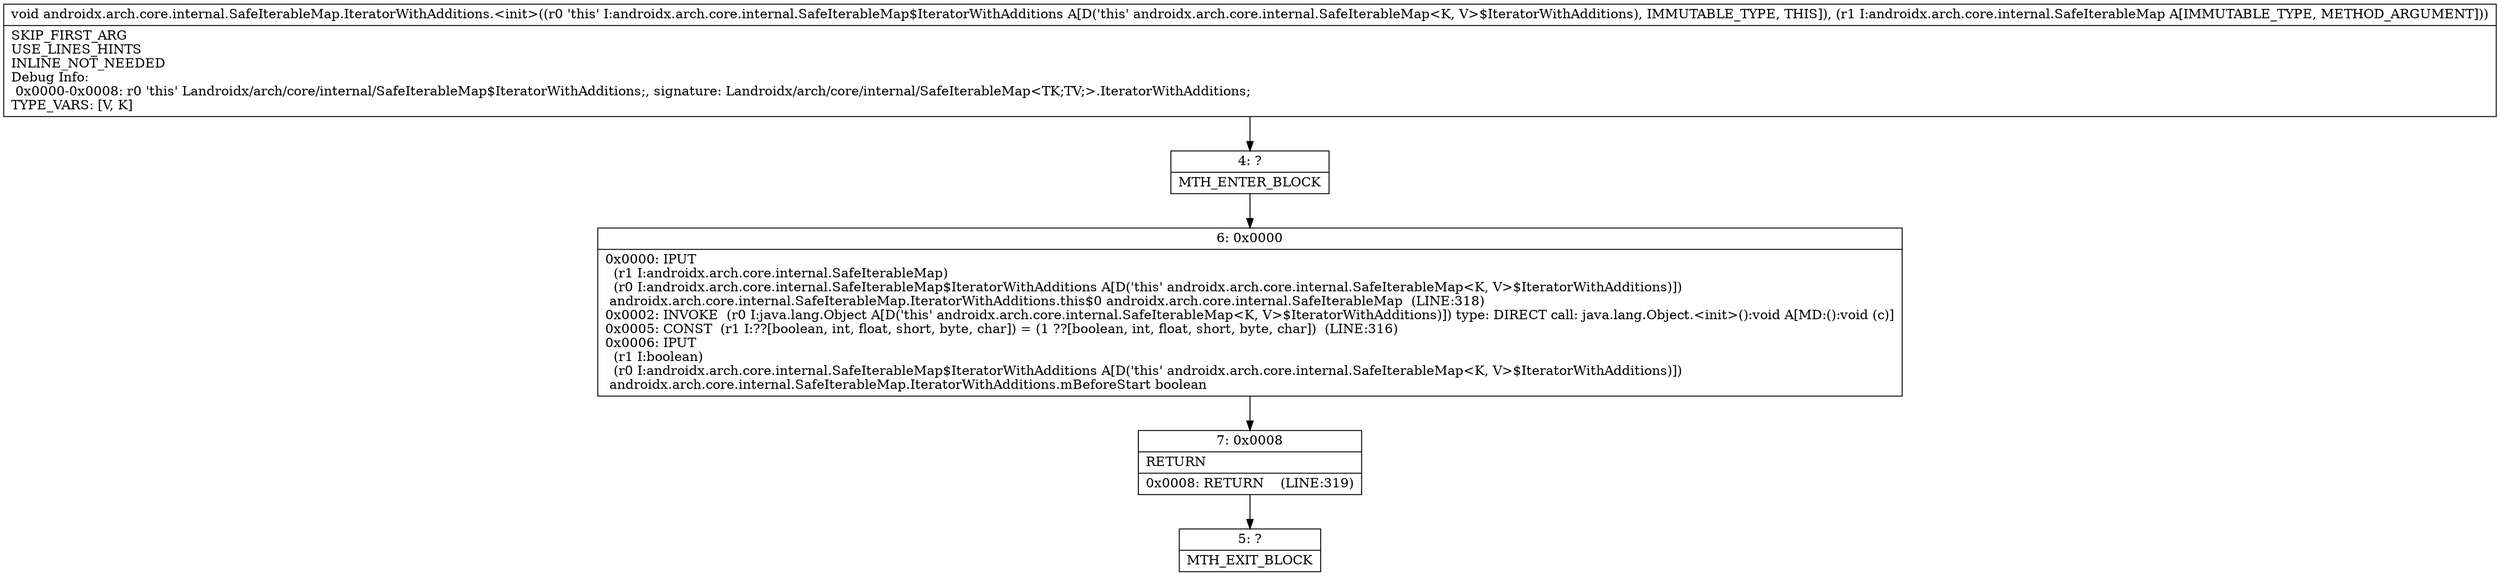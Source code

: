 digraph "CFG forandroidx.arch.core.internal.SafeIterableMap.IteratorWithAdditions.\<init\>(Landroidx\/arch\/core\/internal\/SafeIterableMap;)V" {
Node_4 [shape=record,label="{4\:\ ?|MTH_ENTER_BLOCK\l}"];
Node_6 [shape=record,label="{6\:\ 0x0000|0x0000: IPUT  \l  (r1 I:androidx.arch.core.internal.SafeIterableMap)\l  (r0 I:androidx.arch.core.internal.SafeIterableMap$IteratorWithAdditions A[D('this' androidx.arch.core.internal.SafeIterableMap\<K, V\>$IteratorWithAdditions)])\l androidx.arch.core.internal.SafeIterableMap.IteratorWithAdditions.this$0 androidx.arch.core.internal.SafeIterableMap  (LINE:318)\l0x0002: INVOKE  (r0 I:java.lang.Object A[D('this' androidx.arch.core.internal.SafeIterableMap\<K, V\>$IteratorWithAdditions)]) type: DIRECT call: java.lang.Object.\<init\>():void A[MD:():void (c)]\l0x0005: CONST  (r1 I:??[boolean, int, float, short, byte, char]) = (1 ??[boolean, int, float, short, byte, char])  (LINE:316)\l0x0006: IPUT  \l  (r1 I:boolean)\l  (r0 I:androidx.arch.core.internal.SafeIterableMap$IteratorWithAdditions A[D('this' androidx.arch.core.internal.SafeIterableMap\<K, V\>$IteratorWithAdditions)])\l androidx.arch.core.internal.SafeIterableMap.IteratorWithAdditions.mBeforeStart boolean \l}"];
Node_7 [shape=record,label="{7\:\ 0x0008|RETURN\l|0x0008: RETURN    (LINE:319)\l}"];
Node_5 [shape=record,label="{5\:\ ?|MTH_EXIT_BLOCK\l}"];
MethodNode[shape=record,label="{void androidx.arch.core.internal.SafeIterableMap.IteratorWithAdditions.\<init\>((r0 'this' I:androidx.arch.core.internal.SafeIterableMap$IteratorWithAdditions A[D('this' androidx.arch.core.internal.SafeIterableMap\<K, V\>$IteratorWithAdditions), IMMUTABLE_TYPE, THIS]), (r1 I:androidx.arch.core.internal.SafeIterableMap A[IMMUTABLE_TYPE, METHOD_ARGUMENT]))  | SKIP_FIRST_ARG\lUSE_LINES_HINTS\lINLINE_NOT_NEEDED\lDebug Info:\l  0x0000\-0x0008: r0 'this' Landroidx\/arch\/core\/internal\/SafeIterableMap$IteratorWithAdditions;, signature: Landroidx\/arch\/core\/internal\/SafeIterableMap\<TK;TV;\>.IteratorWithAdditions;\lTYPE_VARS: [V, K]\l}"];
MethodNode -> Node_4;Node_4 -> Node_6;
Node_6 -> Node_7;
Node_7 -> Node_5;
}

